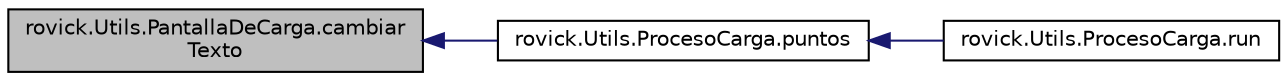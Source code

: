 digraph "rovick.Utils.PantallaDeCarga.cambiarTexto"
{
  edge [fontname="Helvetica",fontsize="10",labelfontname="Helvetica",labelfontsize="10"];
  node [fontname="Helvetica",fontsize="10",shape=record];
  rankdir="LR";
  Node1 [label="rovick.Utils.PantallaDeCarga.cambiar\lTexto",height=0.2,width=0.4,color="black", fillcolor="grey75", style="filled", fontcolor="black"];
  Node1 -> Node2 [dir="back",color="midnightblue",fontsize="10",style="solid",fontname="Helvetica"];
  Node2 [label="rovick.Utils.ProcesoCarga.puntos",height=0.2,width=0.4,color="black", fillcolor="white", style="filled",URL="$classrovick_1_1_utils_1_1_proceso_carga_ac52fb5a83c93e2d40048a15f65228b92.html#ac52fb5a83c93e2d40048a15f65228b92"];
  Node2 -> Node3 [dir="back",color="midnightblue",fontsize="10",style="solid",fontname="Helvetica"];
  Node3 [label="rovick.Utils.ProcesoCarga.run",height=0.2,width=0.4,color="black", fillcolor="white", style="filled",URL="$classrovick_1_1_utils_1_1_proceso_carga_ac507f8bbc67e9fdbd6b5b65767732c4f.html#ac507f8bbc67e9fdbd6b5b65767732c4f"];
}
